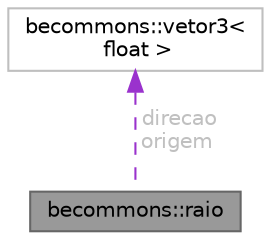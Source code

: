 digraph "becommons::raio"
{
 // LATEX_PDF_SIZE
  bgcolor="transparent";
  edge [fontname=Helvetica,fontsize=10,labelfontname=Helvetica,labelfontsize=10];
  node [fontname=Helvetica,fontsize=10,shape=box,height=0.2,width=0.4];
  Node1 [id="Node000001",label="becommons::raio",height=0.2,width=0.4,color="gray40", fillcolor="grey60", style="filled", fontcolor="black",tooltip=" "];
  Node2 -> Node1 [id="edge1_Node000001_Node000002",dir="back",color="darkorchid3",style="dashed",tooltip=" ",label=" direcao\norigem",fontcolor="grey" ];
  Node2 [id="Node000002",label="becommons::vetor3\<\l float \>",height=0.2,width=0.4,color="grey75", fillcolor="white", style="filled",URL="$structbecommons_1_1vetor3.html",tooltip=" "];
}

